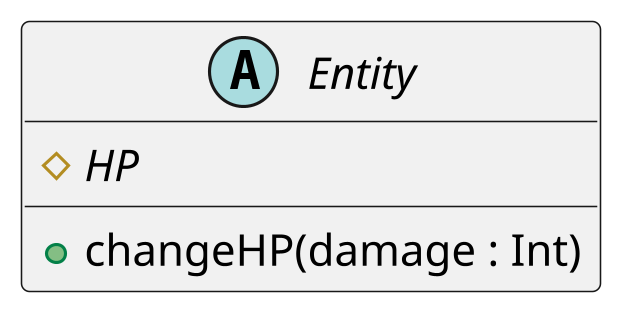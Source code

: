 @startuml
'https://plantuml.com/class-diagram
skinparam dpi 300
abstract class Entity{
# {abstract} HP
+changeHP(damage : Int)
}



@enduml